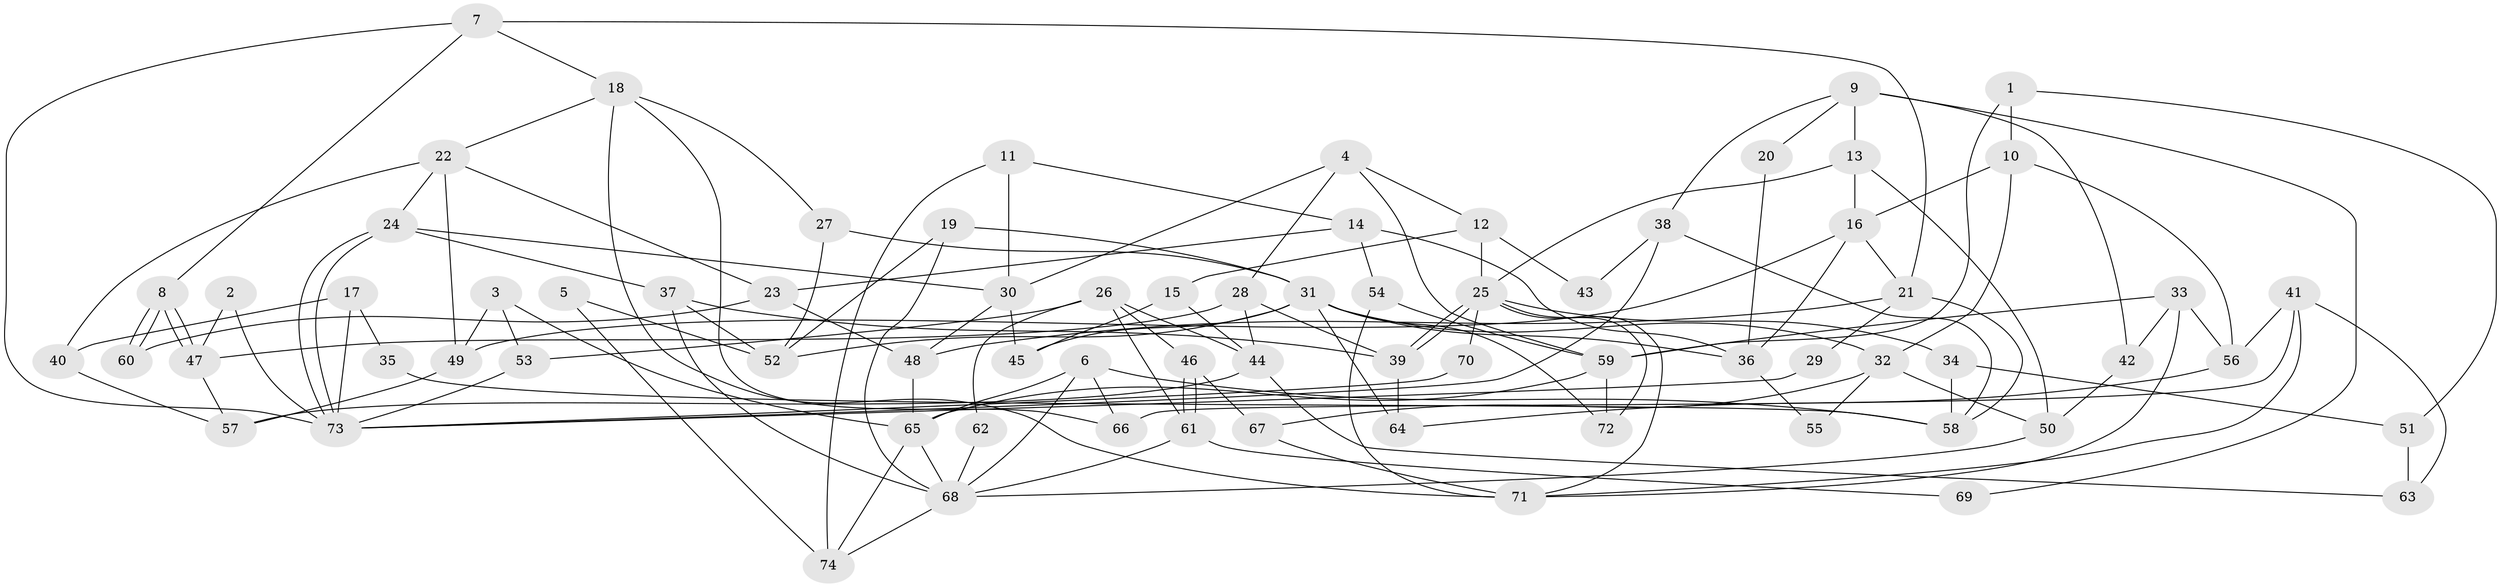 // Generated by graph-tools (version 1.1) at 2025/26/03/09/25 03:26:14]
// undirected, 74 vertices, 148 edges
graph export_dot {
graph [start="1"]
  node [color=gray90,style=filled];
  1;
  2;
  3;
  4;
  5;
  6;
  7;
  8;
  9;
  10;
  11;
  12;
  13;
  14;
  15;
  16;
  17;
  18;
  19;
  20;
  21;
  22;
  23;
  24;
  25;
  26;
  27;
  28;
  29;
  30;
  31;
  32;
  33;
  34;
  35;
  36;
  37;
  38;
  39;
  40;
  41;
  42;
  43;
  44;
  45;
  46;
  47;
  48;
  49;
  50;
  51;
  52;
  53;
  54;
  55;
  56;
  57;
  58;
  59;
  60;
  61;
  62;
  63;
  64;
  65;
  66;
  67;
  68;
  69;
  70;
  71;
  72;
  73;
  74;
  1 -- 59;
  1 -- 10;
  1 -- 51;
  2 -- 47;
  2 -- 73;
  3 -- 65;
  3 -- 53;
  3 -- 49;
  4 -- 30;
  4 -- 28;
  4 -- 12;
  4 -- 59;
  5 -- 52;
  5 -- 74;
  6 -- 58;
  6 -- 65;
  6 -- 66;
  6 -- 68;
  7 -- 18;
  7 -- 8;
  7 -- 21;
  7 -- 73;
  8 -- 60;
  8 -- 60;
  8 -- 47;
  8 -- 47;
  9 -- 38;
  9 -- 13;
  9 -- 20;
  9 -- 42;
  9 -- 69;
  10 -- 56;
  10 -- 16;
  10 -- 32;
  11 -- 74;
  11 -- 30;
  11 -- 14;
  12 -- 25;
  12 -- 15;
  12 -- 43;
  13 -- 16;
  13 -- 50;
  13 -- 25;
  14 -- 36;
  14 -- 23;
  14 -- 54;
  15 -- 45;
  15 -- 44;
  16 -- 49;
  16 -- 21;
  16 -- 36;
  17 -- 73;
  17 -- 40;
  17 -- 35;
  18 -- 71;
  18 -- 27;
  18 -- 22;
  18 -- 66;
  19 -- 31;
  19 -- 68;
  19 -- 52;
  20 -- 36;
  21 -- 48;
  21 -- 29;
  21 -- 58;
  22 -- 24;
  22 -- 23;
  22 -- 40;
  22 -- 49;
  23 -- 48;
  23 -- 60;
  24 -- 73;
  24 -- 73;
  24 -- 37;
  24 -- 30;
  25 -- 39;
  25 -- 39;
  25 -- 34;
  25 -- 70;
  25 -- 71;
  25 -- 72;
  26 -- 46;
  26 -- 44;
  26 -- 53;
  26 -- 61;
  26 -- 62;
  27 -- 31;
  27 -- 52;
  28 -- 47;
  28 -- 39;
  28 -- 44;
  29 -- 73;
  30 -- 48;
  30 -- 45;
  31 -- 52;
  31 -- 32;
  31 -- 36;
  31 -- 45;
  31 -- 64;
  31 -- 72;
  32 -- 50;
  32 -- 55;
  32 -- 67;
  33 -- 59;
  33 -- 71;
  33 -- 42;
  33 -- 56;
  34 -- 51;
  34 -- 58;
  35 -- 58;
  36 -- 55;
  37 -- 68;
  37 -- 39;
  37 -- 52;
  38 -- 58;
  38 -- 73;
  38 -- 43;
  39 -- 64;
  40 -- 57;
  41 -- 66;
  41 -- 71;
  41 -- 56;
  41 -- 63;
  42 -- 50;
  44 -- 57;
  44 -- 63;
  46 -- 67;
  46 -- 61;
  46 -- 61;
  47 -- 57;
  48 -- 65;
  49 -- 57;
  50 -- 68;
  51 -- 63;
  53 -- 73;
  54 -- 59;
  54 -- 71;
  56 -- 64;
  59 -- 72;
  59 -- 65;
  61 -- 68;
  61 -- 69;
  62 -- 68;
  65 -- 68;
  65 -- 74;
  67 -- 71;
  68 -- 74;
  70 -- 73;
}
